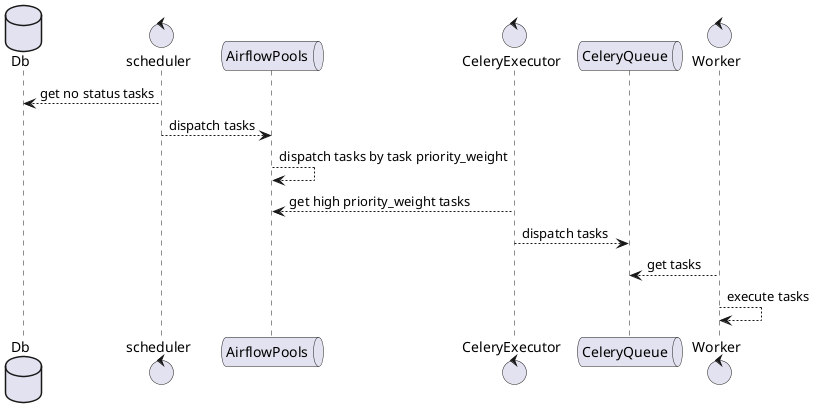 @startuml

database Db
control scheduler
queue AirflowPools
control CeleryExecutor
queue CeleryQueue
control Worker

scheduler --> Db: get no status tasks
scheduler --> AirflowPools: dispatch tasks
AirflowPools --> AirflowPools: dispatch tasks by task priority_weight
CeleryExecutor --> AirflowPools: get high priority_weight tasks
CeleryExecutor --> CeleryQueue: dispatch tasks
Worker --> CeleryQueue: get tasks
Worker --> Worker: execute tasks

@enduml